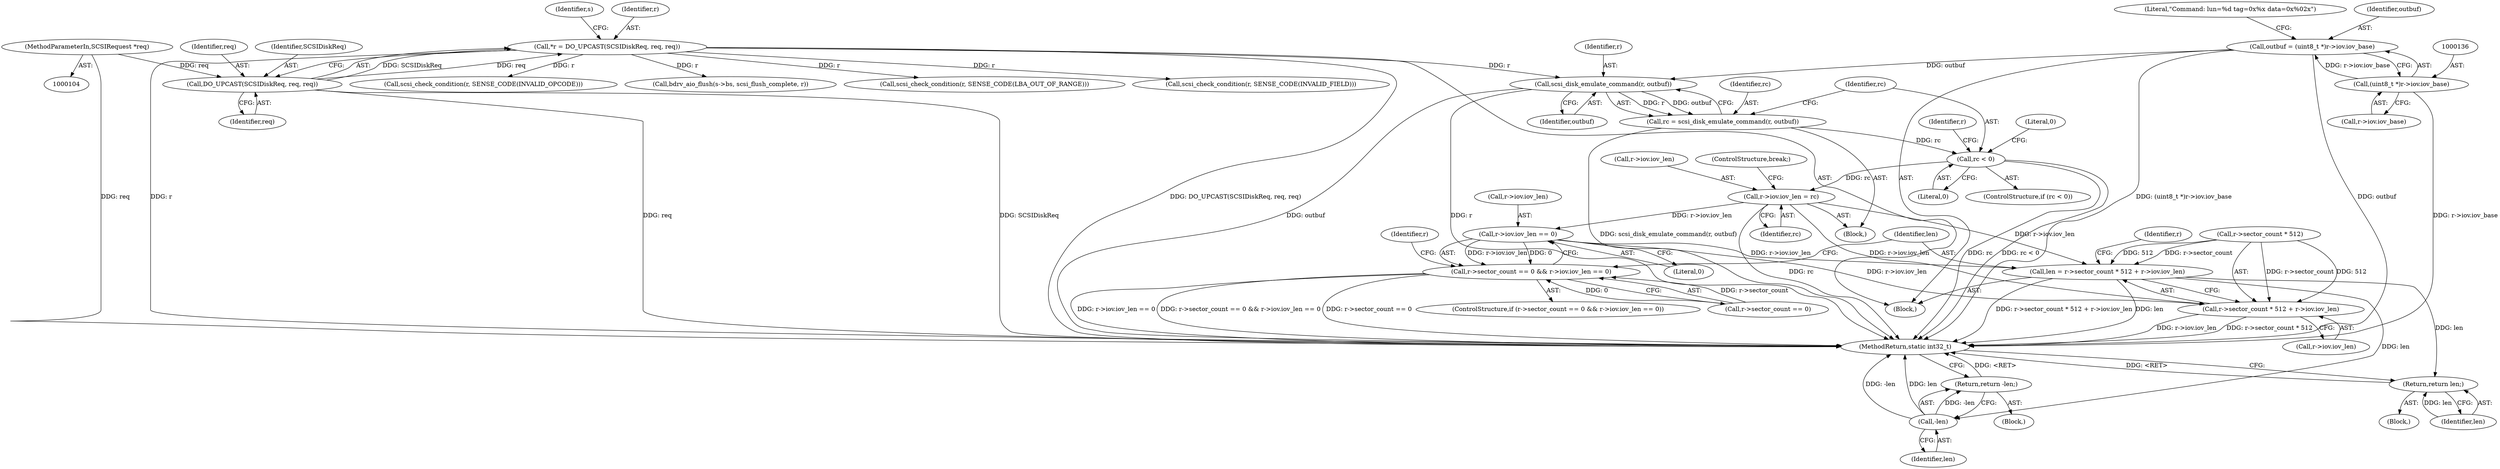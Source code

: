 digraph "0_qemu_7285477ab11831b1cf56e45878a89170dd06d9b9_4@pointer" {
"1000198" [label="(Call,scsi_disk_emulate_command(r, outbuf))"];
"1000109" [label="(Call,*r = DO_UPCAST(SCSIDiskReq, req, req))"];
"1000111" [label="(Call,DO_UPCAST(SCSIDiskReq, req, req))"];
"1000105" [label="(MethodParameterIn,SCSIRequest *req)"];
"1000133" [label="(Call,outbuf = (uint8_t *)r->iov.iov_base)"];
"1000135" [label="(Call,(uint8_t *)r->iov.iov_base)"];
"1000196" [label="(Call,rc = scsi_disk_emulate_command(r, outbuf))"];
"1000202" [label="(Call,rc < 0)"];
"1000208" [label="(Call,r->iov.iov_len = rc)"];
"1000594" [label="(Call,r->iov.iov_len == 0)"];
"1000588" [label="(Call,r->sector_count == 0 && r->iov.iov_len == 0)"];
"1000608" [label="(Call,len = r->sector_count * 512 + r->iov.iov_len)"];
"1000633" [label="(Call,-len)"];
"1000632" [label="(Return,return -len;)"];
"1000648" [label="(Return,return len;)"];
"1000610" [label="(Call,r->sector_count * 512 + r->iov.iov_len)"];
"1000648" [label="(Return,return len;)"];
"1000197" [label="(Identifier,rc)"];
"1000198" [label="(Call,scsi_disk_emulate_command(r, outbuf))"];
"1000196" [label="(Call,rc = scsi_disk_emulate_command(r, outbuf))"];
"1000633" [label="(Call,-len)"];
"1000649" [label="(Identifier,len)"];
"1000595" [label="(Call,r->iov.iov_len)"];
"1000610" [label="(Call,r->sector_count * 512 + r->iov.iov_len)"];
"1000143" [label="(Literal,\"Command: lun=%d tag=0x%x data=0x%02x\")"];
"1000137" [label="(Call,r->iov.iov_base)"];
"1000215" [label="(ControlStructure,break;)"];
"1000180" [label="(Block,)"];
"1000600" [label="(Literal,0)"];
"1000111" [label="(Call,DO_UPCAST(SCSIDiskReq, req, req))"];
"1000109" [label="(Call,*r = DO_UPCAST(SCSIDiskReq, req, req))"];
"1000117" [label="(Identifier,s)"];
"1000204" [label="(Literal,0)"];
"1000110" [label="(Identifier,r)"];
"1000113" [label="(Identifier,req)"];
"1000574" [label="(Call,scsi_check_condition(r, SENSE_CODE(INVALID_FIELD)))"];
"1000626" [label="(Identifier,r)"];
"1000636" [label="(Block,)"];
"1000650" [label="(MethodReturn,static int32_t)"];
"1000589" [label="(Call,r->sector_count == 0)"];
"1000135" [label="(Call,(uint8_t *)r->iov.iov_base)"];
"1000214" [label="(Identifier,rc)"];
"1000203" [label="(Identifier,rc)"];
"1000609" [label="(Identifier,len)"];
"1000200" [label="(Identifier,outbuf)"];
"1000631" [label="(Block,)"];
"1000616" [label="(Call,r->iov.iov_len)"];
"1000211" [label="(Identifier,r)"];
"1000611" [label="(Call,r->sector_count * 512)"];
"1000133" [label="(Call,outbuf = (uint8_t *)r->iov.iov_base)"];
"1000608" [label="(Call,len = r->sector_count * 512 + r->iov.iov_len)"];
"1000207" [label="(Literal,0)"];
"1000107" [label="(Block,)"];
"1000567" [label="(Call,scsi_check_condition(r, SENSE_CODE(INVALID_OPCODE)))"];
"1000632" [label="(Return,return -len;)"];
"1000112" [label="(Identifier,SCSIDiskReq)"];
"1000588" [label="(Call,r->sector_count == 0 && r->iov.iov_len == 0)"];
"1000202" [label="(Call,rc < 0)"];
"1000233" [label="(Call,bdrv_aio_flush(s->bs, scsi_flush_complete, r))"];
"1000587" [label="(ControlStructure,if (r->sector_count == 0 && r->iov.iov_len == 0))"];
"1000634" [label="(Identifier,len)"];
"1000201" [label="(ControlStructure,if (rc < 0))"];
"1000134" [label="(Identifier,outbuf)"];
"1000114" [label="(Identifier,req)"];
"1000209" [label="(Call,r->iov.iov_len)"];
"1000105" [label="(MethodParameterIn,SCSIRequest *req)"];
"1000208" [label="(Call,r->iov.iov_len = rc)"];
"1000199" [label="(Identifier,r)"];
"1000581" [label="(Call,scsi_check_condition(r, SENSE_CODE(LBA_OUT_OF_RANGE)))"];
"1000605" [label="(Identifier,r)"];
"1000594" [label="(Call,r->iov.iov_len == 0)"];
"1000198" -> "1000196"  [label="AST: "];
"1000198" -> "1000200"  [label="CFG: "];
"1000199" -> "1000198"  [label="AST: "];
"1000200" -> "1000198"  [label="AST: "];
"1000196" -> "1000198"  [label="CFG: "];
"1000198" -> "1000650"  [label="DDG: outbuf"];
"1000198" -> "1000650"  [label="DDG: r"];
"1000198" -> "1000196"  [label="DDG: r"];
"1000198" -> "1000196"  [label="DDG: outbuf"];
"1000109" -> "1000198"  [label="DDG: r"];
"1000133" -> "1000198"  [label="DDG: outbuf"];
"1000109" -> "1000107"  [label="AST: "];
"1000109" -> "1000111"  [label="CFG: "];
"1000110" -> "1000109"  [label="AST: "];
"1000111" -> "1000109"  [label="AST: "];
"1000117" -> "1000109"  [label="CFG: "];
"1000109" -> "1000650"  [label="DDG: r"];
"1000109" -> "1000650"  [label="DDG: DO_UPCAST(SCSIDiskReq, req, req)"];
"1000111" -> "1000109"  [label="DDG: SCSIDiskReq"];
"1000111" -> "1000109"  [label="DDG: req"];
"1000109" -> "1000233"  [label="DDG: r"];
"1000109" -> "1000567"  [label="DDG: r"];
"1000109" -> "1000574"  [label="DDG: r"];
"1000109" -> "1000581"  [label="DDG: r"];
"1000111" -> "1000114"  [label="CFG: "];
"1000112" -> "1000111"  [label="AST: "];
"1000113" -> "1000111"  [label="AST: "];
"1000114" -> "1000111"  [label="AST: "];
"1000111" -> "1000650"  [label="DDG: req"];
"1000111" -> "1000650"  [label="DDG: SCSIDiskReq"];
"1000105" -> "1000111"  [label="DDG: req"];
"1000105" -> "1000104"  [label="AST: "];
"1000105" -> "1000650"  [label="DDG: req"];
"1000133" -> "1000107"  [label="AST: "];
"1000133" -> "1000135"  [label="CFG: "];
"1000134" -> "1000133"  [label="AST: "];
"1000135" -> "1000133"  [label="AST: "];
"1000143" -> "1000133"  [label="CFG: "];
"1000133" -> "1000650"  [label="DDG: outbuf"];
"1000133" -> "1000650"  [label="DDG: (uint8_t *)r->iov.iov_base"];
"1000135" -> "1000133"  [label="DDG: r->iov.iov_base"];
"1000135" -> "1000137"  [label="CFG: "];
"1000136" -> "1000135"  [label="AST: "];
"1000137" -> "1000135"  [label="AST: "];
"1000135" -> "1000650"  [label="DDG: r->iov.iov_base"];
"1000196" -> "1000180"  [label="AST: "];
"1000197" -> "1000196"  [label="AST: "];
"1000203" -> "1000196"  [label="CFG: "];
"1000196" -> "1000650"  [label="DDG: scsi_disk_emulate_command(r, outbuf)"];
"1000196" -> "1000202"  [label="DDG: rc"];
"1000202" -> "1000201"  [label="AST: "];
"1000202" -> "1000204"  [label="CFG: "];
"1000203" -> "1000202"  [label="AST: "];
"1000204" -> "1000202"  [label="AST: "];
"1000207" -> "1000202"  [label="CFG: "];
"1000211" -> "1000202"  [label="CFG: "];
"1000202" -> "1000650"  [label="DDG: rc"];
"1000202" -> "1000650"  [label="DDG: rc < 0"];
"1000202" -> "1000208"  [label="DDG: rc"];
"1000208" -> "1000180"  [label="AST: "];
"1000208" -> "1000214"  [label="CFG: "];
"1000209" -> "1000208"  [label="AST: "];
"1000214" -> "1000208"  [label="AST: "];
"1000215" -> "1000208"  [label="CFG: "];
"1000208" -> "1000650"  [label="DDG: rc"];
"1000208" -> "1000594"  [label="DDG: r->iov.iov_len"];
"1000208" -> "1000608"  [label="DDG: r->iov.iov_len"];
"1000208" -> "1000610"  [label="DDG: r->iov.iov_len"];
"1000594" -> "1000588"  [label="AST: "];
"1000594" -> "1000600"  [label="CFG: "];
"1000595" -> "1000594"  [label="AST: "];
"1000600" -> "1000594"  [label="AST: "];
"1000588" -> "1000594"  [label="CFG: "];
"1000594" -> "1000588"  [label="DDG: r->iov.iov_len"];
"1000594" -> "1000588"  [label="DDG: 0"];
"1000594" -> "1000608"  [label="DDG: r->iov.iov_len"];
"1000594" -> "1000610"  [label="DDG: r->iov.iov_len"];
"1000588" -> "1000587"  [label="AST: "];
"1000588" -> "1000589"  [label="CFG: "];
"1000589" -> "1000588"  [label="AST: "];
"1000605" -> "1000588"  [label="CFG: "];
"1000609" -> "1000588"  [label="CFG: "];
"1000588" -> "1000650"  [label="DDG: r->sector_count == 0"];
"1000588" -> "1000650"  [label="DDG: r->sector_count == 0 && r->iov.iov_len == 0"];
"1000588" -> "1000650"  [label="DDG: r->iov.iov_len == 0"];
"1000589" -> "1000588"  [label="DDG: r->sector_count"];
"1000589" -> "1000588"  [label="DDG: 0"];
"1000608" -> "1000107"  [label="AST: "];
"1000608" -> "1000610"  [label="CFG: "];
"1000609" -> "1000608"  [label="AST: "];
"1000610" -> "1000608"  [label="AST: "];
"1000626" -> "1000608"  [label="CFG: "];
"1000608" -> "1000650"  [label="DDG: r->sector_count * 512 + r->iov.iov_len"];
"1000608" -> "1000650"  [label="DDG: len"];
"1000611" -> "1000608"  [label="DDG: r->sector_count"];
"1000611" -> "1000608"  [label="DDG: 512"];
"1000608" -> "1000633"  [label="DDG: len"];
"1000608" -> "1000648"  [label="DDG: len"];
"1000633" -> "1000632"  [label="AST: "];
"1000633" -> "1000634"  [label="CFG: "];
"1000634" -> "1000633"  [label="AST: "];
"1000632" -> "1000633"  [label="CFG: "];
"1000633" -> "1000650"  [label="DDG: -len"];
"1000633" -> "1000650"  [label="DDG: len"];
"1000633" -> "1000632"  [label="DDG: -len"];
"1000632" -> "1000631"  [label="AST: "];
"1000650" -> "1000632"  [label="CFG: "];
"1000632" -> "1000650"  [label="DDG: <RET>"];
"1000648" -> "1000636"  [label="AST: "];
"1000648" -> "1000649"  [label="CFG: "];
"1000649" -> "1000648"  [label="AST: "];
"1000650" -> "1000648"  [label="CFG: "];
"1000648" -> "1000650"  [label="DDG: <RET>"];
"1000649" -> "1000648"  [label="DDG: len"];
"1000610" -> "1000616"  [label="CFG: "];
"1000611" -> "1000610"  [label="AST: "];
"1000616" -> "1000610"  [label="AST: "];
"1000610" -> "1000650"  [label="DDG: r->iov.iov_len"];
"1000610" -> "1000650"  [label="DDG: r->sector_count * 512"];
"1000611" -> "1000610"  [label="DDG: r->sector_count"];
"1000611" -> "1000610"  [label="DDG: 512"];
}
